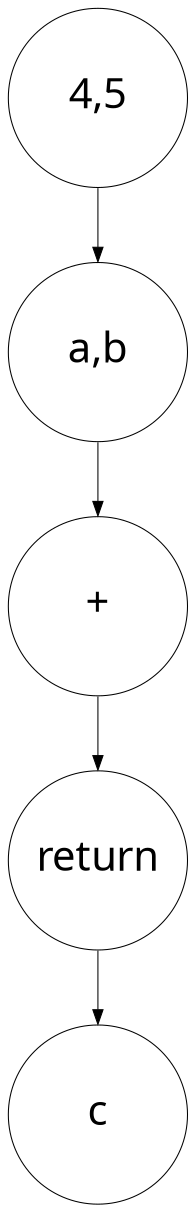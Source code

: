 digraph G {

  graph [ fontname="HelveticaNeue-Thin", fontcolor=black, fontsize=20 ];
  node [ fontname="HelveticaNeue-Thin", fontcolor=black, fontsize=20, penwidth=0.5 shape=circle, fixedsize=true, width=1.2, height=1.2 ];
  edge [ fontname="HelveticaNeue-Thin", fontcolor=black, fontsize=20, penwidth=0.5 splines=line, arrowsize=0.7 ];

  plus [label="+"]
  ab [label="a,b"]   45 [label="4,5"]   ab [label="a,b"] 

  ab -> plus;
  plus -> return;
  return -> c;
  45 -> ab;
}
